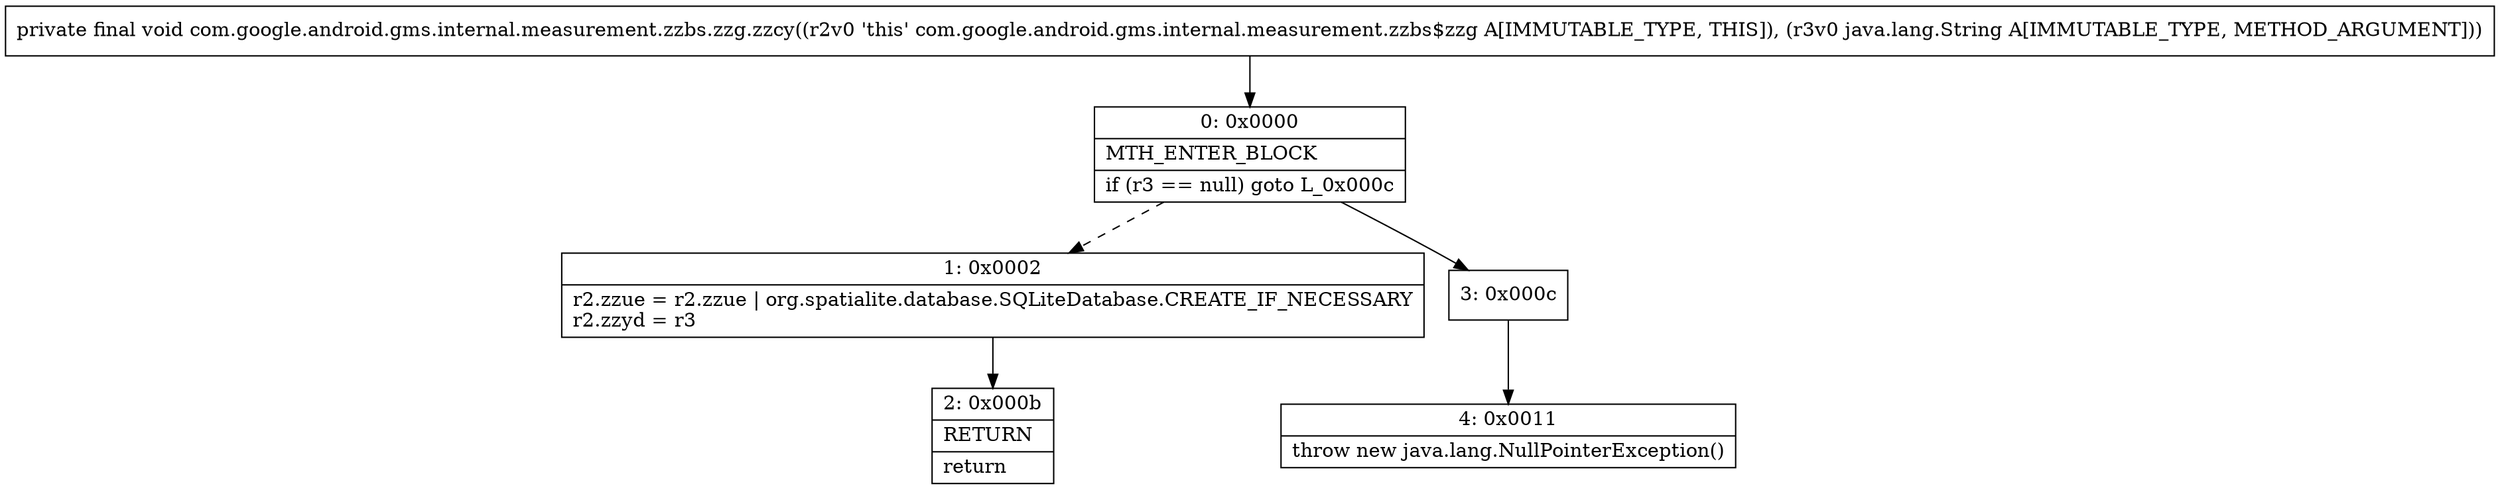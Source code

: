digraph "CFG forcom.google.android.gms.internal.measurement.zzbs.zzg.zzcy(Ljava\/lang\/String;)V" {
Node_0 [shape=record,label="{0\:\ 0x0000|MTH_ENTER_BLOCK\l|if (r3 == null) goto L_0x000c\l}"];
Node_1 [shape=record,label="{1\:\ 0x0002|r2.zzue = r2.zzue \| org.spatialite.database.SQLiteDatabase.CREATE_IF_NECESSARY\lr2.zzyd = r3\l}"];
Node_2 [shape=record,label="{2\:\ 0x000b|RETURN\l|return\l}"];
Node_3 [shape=record,label="{3\:\ 0x000c}"];
Node_4 [shape=record,label="{4\:\ 0x0011|throw new java.lang.NullPointerException()\l}"];
MethodNode[shape=record,label="{private final void com.google.android.gms.internal.measurement.zzbs.zzg.zzcy((r2v0 'this' com.google.android.gms.internal.measurement.zzbs$zzg A[IMMUTABLE_TYPE, THIS]), (r3v0 java.lang.String A[IMMUTABLE_TYPE, METHOD_ARGUMENT])) }"];
MethodNode -> Node_0;
Node_0 -> Node_1[style=dashed];
Node_0 -> Node_3;
Node_1 -> Node_2;
Node_3 -> Node_4;
}

